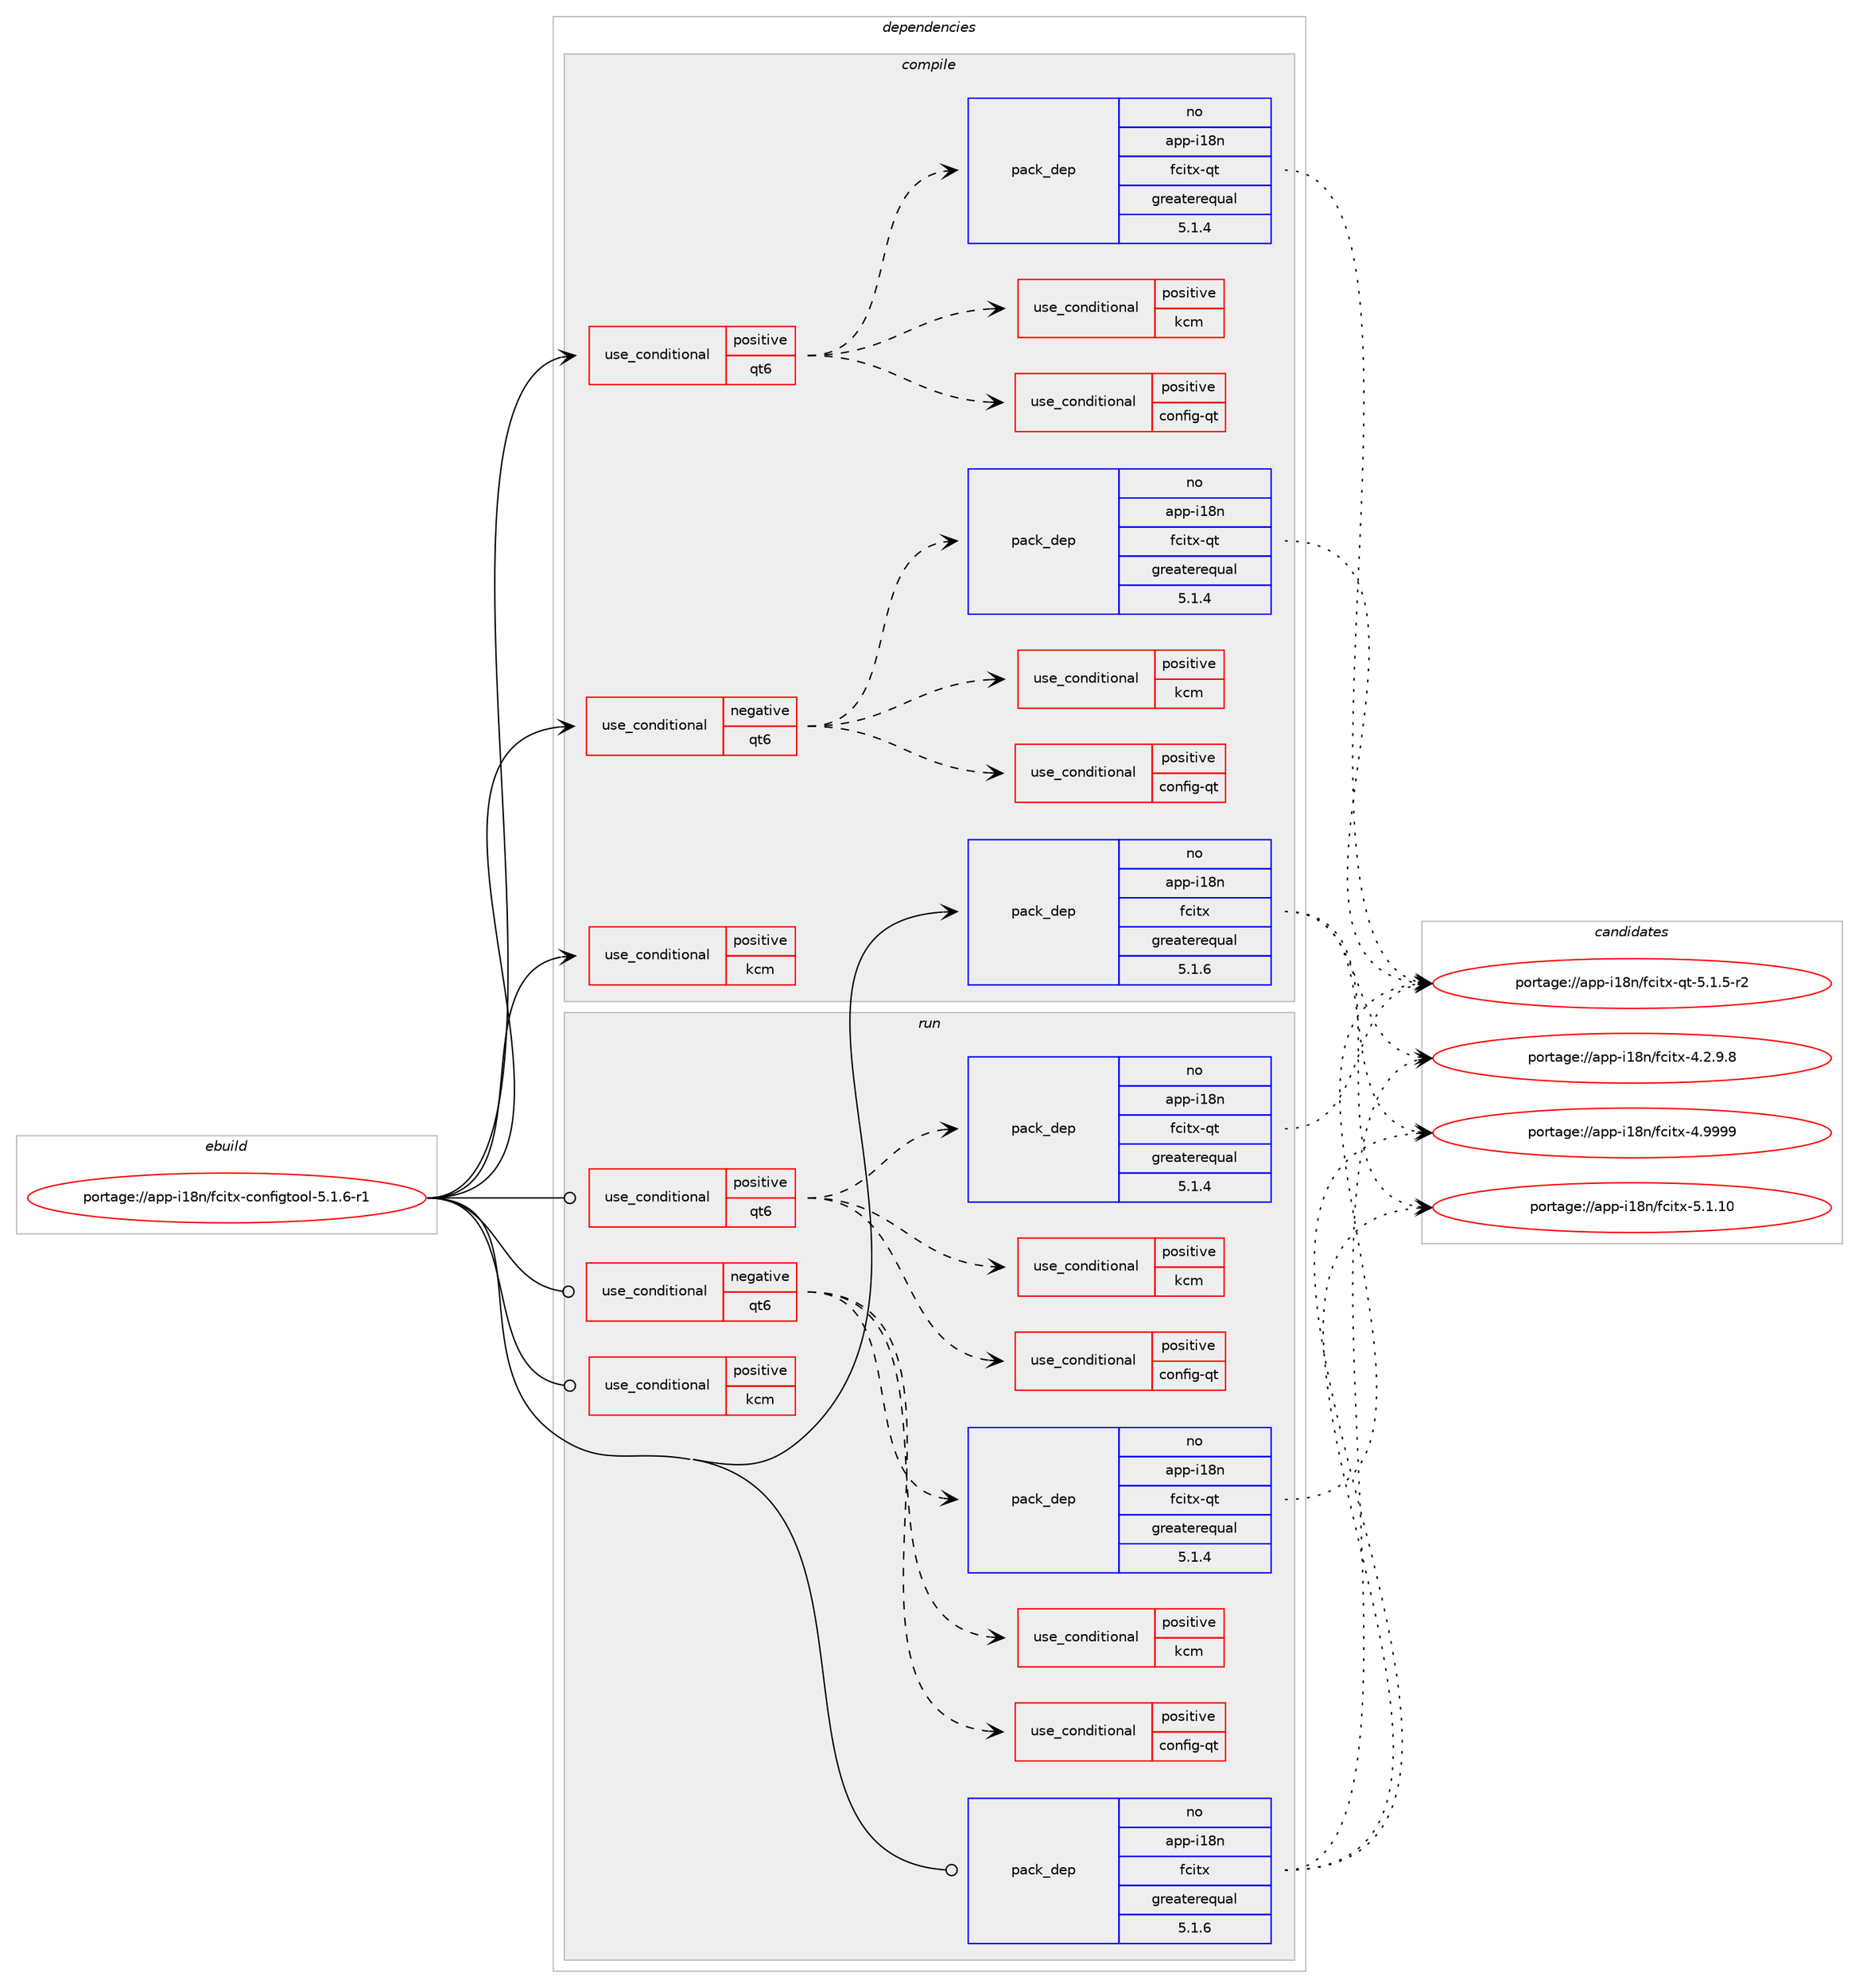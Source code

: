 digraph prolog {

# *************
# Graph options
# *************

newrank=true;
concentrate=true;
compound=true;
graph [rankdir=LR,fontname=Helvetica,fontsize=10,ranksep=1.5];#, ranksep=2.5, nodesep=0.2];
edge  [arrowhead=vee];
node  [fontname=Helvetica,fontsize=10];

# **********
# The ebuild
# **********

subgraph cluster_leftcol {
color=gray;
rank=same;
label=<<i>ebuild</i>>;
id [label="portage://app-i18n/fcitx-configtool-5.1.6-r1", color=red, width=4, href="../app-i18n/fcitx-configtool-5.1.6-r1.svg"];
}

# ****************
# The dependencies
# ****************

subgraph cluster_midcol {
color=gray;
label=<<i>dependencies</i>>;
subgraph cluster_compile {
fillcolor="#eeeeee";
style=filled;
label=<<i>compile</i>>;
subgraph cond10437 {
dependency16632 [label=<<TABLE BORDER="0" CELLBORDER="1" CELLSPACING="0" CELLPADDING="4"><TR><TD ROWSPAN="3" CELLPADDING="10">use_conditional</TD></TR><TR><TD>negative</TD></TR><TR><TD>qt6</TD></TR></TABLE>>, shape=none, color=red];
subgraph pack5853 {
dependency16633 [label=<<TABLE BORDER="0" CELLBORDER="1" CELLSPACING="0" CELLPADDING="4" WIDTH="220"><TR><TD ROWSPAN="6" CELLPADDING="30">pack_dep</TD></TR><TR><TD WIDTH="110">no</TD></TR><TR><TD>app-i18n</TD></TR><TR><TD>fcitx-qt</TD></TR><TR><TD>greaterequal</TD></TR><TR><TD>5.1.4</TD></TR></TABLE>>, shape=none, color=blue];
}
dependency16632:e -> dependency16633:w [weight=20,style="dashed",arrowhead="vee"];
# *** BEGIN UNKNOWN DEPENDENCY TYPE (TODO) ***
# dependency16632 -> package_dependency(portage://app-i18n/fcitx-configtool-5.1.6-r1,install,no,dev-qt,qtconcurrent,none,[,,],[slot(5)],[])
# *** END UNKNOWN DEPENDENCY TYPE (TODO) ***

# *** BEGIN UNKNOWN DEPENDENCY TYPE (TODO) ***
# dependency16632 -> package_dependency(portage://app-i18n/fcitx-configtool-5.1.6-r1,install,no,dev-qt,qtcore,none,[,,],[slot(5)],[])
# *** END UNKNOWN DEPENDENCY TYPE (TODO) ***

# *** BEGIN UNKNOWN DEPENDENCY TYPE (TODO) ***
# dependency16632 -> package_dependency(portage://app-i18n/fcitx-configtool-5.1.6-r1,install,no,dev-qt,qtdbus,none,[,,],[slot(5)],[])
# *** END UNKNOWN DEPENDENCY TYPE (TODO) ***

# *** BEGIN UNKNOWN DEPENDENCY TYPE (TODO) ***
# dependency16632 -> package_dependency(portage://app-i18n/fcitx-configtool-5.1.6-r1,install,no,dev-qt,qtgui,none,[,,],[slot(5)],[])
# *** END UNKNOWN DEPENDENCY TYPE (TODO) ***

# *** BEGIN UNKNOWN DEPENDENCY TYPE (TODO) ***
# dependency16632 -> package_dependency(portage://app-i18n/fcitx-configtool-5.1.6-r1,install,no,dev-qt,qtsvg,none,[,,],[slot(5)],[])
# *** END UNKNOWN DEPENDENCY TYPE (TODO) ***

# *** BEGIN UNKNOWN DEPENDENCY TYPE (TODO) ***
# dependency16632 -> package_dependency(portage://app-i18n/fcitx-configtool-5.1.6-r1,install,no,dev-qt,qtwidgets,none,[,,],[slot(5)],[])
# *** END UNKNOWN DEPENDENCY TYPE (TODO) ***

# *** BEGIN UNKNOWN DEPENDENCY TYPE (TODO) ***
# dependency16632 -> package_dependency(portage://app-i18n/fcitx-configtool-5.1.6-r1,install,no,dev-qt,qtx11extras,none,[,,],[slot(5)],[])
# *** END UNKNOWN DEPENDENCY TYPE (TODO) ***

# *** BEGIN UNKNOWN DEPENDENCY TYPE (TODO) ***
# dependency16632 -> package_dependency(portage://app-i18n/fcitx-configtool-5.1.6-r1,install,no,kde-frameworks,kwidgetsaddons,none,[,,],[slot(5)],[])
# *** END UNKNOWN DEPENDENCY TYPE (TODO) ***

subgraph cond10438 {
dependency16634 [label=<<TABLE BORDER="0" CELLBORDER="1" CELLSPACING="0" CELLPADDING="4"><TR><TD ROWSPAN="3" CELLPADDING="10">use_conditional</TD></TR><TR><TD>positive</TD></TR><TR><TD>config-qt</TD></TR></TABLE>>, shape=none, color=red];
# *** BEGIN UNKNOWN DEPENDENCY TYPE (TODO) ***
# dependency16634 -> package_dependency(portage://app-i18n/fcitx-configtool-5.1.6-r1,install,no,kde-frameworks,kitemviews,none,[,,],[slot(5)],[])
# *** END UNKNOWN DEPENDENCY TYPE (TODO) ***

}
dependency16632:e -> dependency16634:w [weight=20,style="dashed",arrowhead="vee"];
subgraph cond10439 {
dependency16635 [label=<<TABLE BORDER="0" CELLBORDER="1" CELLSPACING="0" CELLPADDING="4"><TR><TD ROWSPAN="3" CELLPADDING="10">use_conditional</TD></TR><TR><TD>positive</TD></TR><TR><TD>kcm</TD></TR></TABLE>>, shape=none, color=red];
# *** BEGIN UNKNOWN DEPENDENCY TYPE (TODO) ***
# dependency16635 -> package_dependency(portage://app-i18n/fcitx-configtool-5.1.6-r1,install,no,dev-qt,qtquickcontrols2,none,[,,],[slot(5)],[])
# *** END UNKNOWN DEPENDENCY TYPE (TODO) ***

# *** BEGIN UNKNOWN DEPENDENCY TYPE (TODO) ***
# dependency16635 -> package_dependency(portage://app-i18n/fcitx-configtool-5.1.6-r1,install,no,kde-frameworks,kcoreaddons,none,[,,],[slot(5)],[])
# *** END UNKNOWN DEPENDENCY TYPE (TODO) ***

# *** BEGIN UNKNOWN DEPENDENCY TYPE (TODO) ***
# dependency16635 -> package_dependency(portage://app-i18n/fcitx-configtool-5.1.6-r1,install,no,kde-frameworks,kdeclarative,none,[,,],[slot(5)],[])
# *** END UNKNOWN DEPENDENCY TYPE (TODO) ***

# *** BEGIN UNKNOWN DEPENDENCY TYPE (TODO) ***
# dependency16635 -> package_dependency(portage://app-i18n/fcitx-configtool-5.1.6-r1,install,no,kde-frameworks,ki18n,none,[,,],[slot(5)],[])
# *** END UNKNOWN DEPENDENCY TYPE (TODO) ***

# *** BEGIN UNKNOWN DEPENDENCY TYPE (TODO) ***
# dependency16635 -> package_dependency(portage://app-i18n/fcitx-configtool-5.1.6-r1,install,no,kde-frameworks,kiconthemes,none,[,,],[slot(5)],[])
# *** END UNKNOWN DEPENDENCY TYPE (TODO) ***

# *** BEGIN UNKNOWN DEPENDENCY TYPE (TODO) ***
# dependency16635 -> package_dependency(portage://app-i18n/fcitx-configtool-5.1.6-r1,install,no,kde-frameworks,kirigami,none,[,,],[slot(5)],[])
# *** END UNKNOWN DEPENDENCY TYPE (TODO) ***

# *** BEGIN UNKNOWN DEPENDENCY TYPE (TODO) ***
# dependency16635 -> package_dependency(portage://app-i18n/fcitx-configtool-5.1.6-r1,install,no,kde-frameworks,kpackage,none,[,,],[slot(5)],[])
# *** END UNKNOWN DEPENDENCY TYPE (TODO) ***

# *** BEGIN UNKNOWN DEPENDENCY TYPE (TODO) ***
# dependency16635 -> package_dependency(portage://app-i18n/fcitx-configtool-5.1.6-r1,install,no,kde-plasma,libplasma,none,[,,],[slot(5)],[])
# *** END UNKNOWN DEPENDENCY TYPE (TODO) ***

}
dependency16632:e -> dependency16635:w [weight=20,style="dashed",arrowhead="vee"];
}
id:e -> dependency16632:w [weight=20,style="solid",arrowhead="vee"];
subgraph cond10440 {
dependency16636 [label=<<TABLE BORDER="0" CELLBORDER="1" CELLSPACING="0" CELLPADDING="4"><TR><TD ROWSPAN="3" CELLPADDING="10">use_conditional</TD></TR><TR><TD>positive</TD></TR><TR><TD>kcm</TD></TR></TABLE>>, shape=none, color=red];
# *** BEGIN UNKNOWN DEPENDENCY TYPE (TODO) ***
# dependency16636 -> package_dependency(portage://app-i18n/fcitx-configtool-5.1.6-r1,install,no,x11-libs,libxkbcommon,none,[,,],[],[])
# *** END UNKNOWN DEPENDENCY TYPE (TODO) ***

}
id:e -> dependency16636:w [weight=20,style="solid",arrowhead="vee"];
subgraph cond10441 {
dependency16637 [label=<<TABLE BORDER="0" CELLBORDER="1" CELLSPACING="0" CELLPADDING="4"><TR><TD ROWSPAN="3" CELLPADDING="10">use_conditional</TD></TR><TR><TD>positive</TD></TR><TR><TD>qt6</TD></TR></TABLE>>, shape=none, color=red];
subgraph pack5854 {
dependency16638 [label=<<TABLE BORDER="0" CELLBORDER="1" CELLSPACING="0" CELLPADDING="4" WIDTH="220"><TR><TD ROWSPAN="6" CELLPADDING="30">pack_dep</TD></TR><TR><TD WIDTH="110">no</TD></TR><TR><TD>app-i18n</TD></TR><TR><TD>fcitx-qt</TD></TR><TR><TD>greaterequal</TD></TR><TR><TD>5.1.4</TD></TR></TABLE>>, shape=none, color=blue];
}
dependency16637:e -> dependency16638:w [weight=20,style="dashed",arrowhead="vee"];
# *** BEGIN UNKNOWN DEPENDENCY TYPE (TODO) ***
# dependency16637 -> package_dependency(portage://app-i18n/fcitx-configtool-5.1.6-r1,install,no,dev-qt,qtbase,none,[,,],[slot(6)],[use(enable(concurrent),none),use(enable(dbus),none),use(enable(gui),none),use(enable(widgets),none)])
# *** END UNKNOWN DEPENDENCY TYPE (TODO) ***

# *** BEGIN UNKNOWN DEPENDENCY TYPE (TODO) ***
# dependency16637 -> package_dependency(portage://app-i18n/fcitx-configtool-5.1.6-r1,install,no,dev-qt,qtsvg,none,[,,],[slot(6)],[])
# *** END UNKNOWN DEPENDENCY TYPE (TODO) ***

# *** BEGIN UNKNOWN DEPENDENCY TYPE (TODO) ***
# dependency16637 -> package_dependency(portage://app-i18n/fcitx-configtool-5.1.6-r1,install,no,kde-frameworks,kwidgetsaddons,none,[,,],[slot(6)],[])
# *** END UNKNOWN DEPENDENCY TYPE (TODO) ***

subgraph cond10442 {
dependency16639 [label=<<TABLE BORDER="0" CELLBORDER="1" CELLSPACING="0" CELLPADDING="4"><TR><TD ROWSPAN="3" CELLPADDING="10">use_conditional</TD></TR><TR><TD>positive</TD></TR><TR><TD>config-qt</TD></TR></TABLE>>, shape=none, color=red];
# *** BEGIN UNKNOWN DEPENDENCY TYPE (TODO) ***
# dependency16639 -> package_dependency(portage://app-i18n/fcitx-configtool-5.1.6-r1,install,no,kde-frameworks,kitemviews,none,[,,],[slot(6)],[])
# *** END UNKNOWN DEPENDENCY TYPE (TODO) ***

}
dependency16637:e -> dependency16639:w [weight=20,style="dashed",arrowhead="vee"];
subgraph cond10443 {
dependency16640 [label=<<TABLE BORDER="0" CELLBORDER="1" CELLSPACING="0" CELLPADDING="4"><TR><TD ROWSPAN="3" CELLPADDING="10">use_conditional</TD></TR><TR><TD>positive</TD></TR><TR><TD>kcm</TD></TR></TABLE>>, shape=none, color=red];
# *** BEGIN UNKNOWN DEPENDENCY TYPE (TODO) ***
# dependency16640 -> package_dependency(portage://app-i18n/fcitx-configtool-5.1.6-r1,install,no,dev-qt,qtdeclarative,none,[,,],[slot(6)],[])
# *** END UNKNOWN DEPENDENCY TYPE (TODO) ***

# *** BEGIN UNKNOWN DEPENDENCY TYPE (TODO) ***
# dependency16640 -> package_dependency(portage://app-i18n/fcitx-configtool-5.1.6-r1,install,no,kde-frameworks,kcoreaddons,none,[,,],[slot(6)],[])
# *** END UNKNOWN DEPENDENCY TYPE (TODO) ***

# *** BEGIN UNKNOWN DEPENDENCY TYPE (TODO) ***
# dependency16640 -> package_dependency(portage://app-i18n/fcitx-configtool-5.1.6-r1,install,no,kde-frameworks,kdeclarative,none,[,,],[slot(6)],[])
# *** END UNKNOWN DEPENDENCY TYPE (TODO) ***

# *** BEGIN UNKNOWN DEPENDENCY TYPE (TODO) ***
# dependency16640 -> package_dependency(portage://app-i18n/fcitx-configtool-5.1.6-r1,install,no,kde-frameworks,ki18n,none,[,,],[slot(6)],[])
# *** END UNKNOWN DEPENDENCY TYPE (TODO) ***

# *** BEGIN UNKNOWN DEPENDENCY TYPE (TODO) ***
# dependency16640 -> package_dependency(portage://app-i18n/fcitx-configtool-5.1.6-r1,install,no,kde-frameworks,kiconthemes,none,[,,],[slot(6)],[])
# *** END UNKNOWN DEPENDENCY TYPE (TODO) ***

# *** BEGIN UNKNOWN DEPENDENCY TYPE (TODO) ***
# dependency16640 -> package_dependency(portage://app-i18n/fcitx-configtool-5.1.6-r1,install,no,kde-frameworks,kirigami,none,[,,],[slot(6)],[])
# *** END UNKNOWN DEPENDENCY TYPE (TODO) ***

# *** BEGIN UNKNOWN DEPENDENCY TYPE (TODO) ***
# dependency16640 -> package_dependency(portage://app-i18n/fcitx-configtool-5.1.6-r1,install,no,kde-frameworks,kpackage,none,[,,],[slot(6)],[])
# *** END UNKNOWN DEPENDENCY TYPE (TODO) ***

# *** BEGIN UNKNOWN DEPENDENCY TYPE (TODO) ***
# dependency16640 -> package_dependency(portage://app-i18n/fcitx-configtool-5.1.6-r1,install,no,kde-frameworks,ksvg,none,[,,],[slot(6)],[])
# *** END UNKNOWN DEPENDENCY TYPE (TODO) ***

# *** BEGIN UNKNOWN DEPENDENCY TYPE (TODO) ***
# dependency16640 -> package_dependency(portage://app-i18n/fcitx-configtool-5.1.6-r1,install,no,kde-frameworks,kcmutils,none,[,,],[slot(6)],[])
# *** END UNKNOWN DEPENDENCY TYPE (TODO) ***

# *** BEGIN UNKNOWN DEPENDENCY TYPE (TODO) ***
# dependency16640 -> package_dependency(portage://app-i18n/fcitx-configtool-5.1.6-r1,install,no,kde-plasma,libplasma,none,[,,],[slot(6)],[])
# *** END UNKNOWN DEPENDENCY TYPE (TODO) ***

}
dependency16637:e -> dependency16640:w [weight=20,style="dashed",arrowhead="vee"];
}
id:e -> dependency16637:w [weight=20,style="solid",arrowhead="vee"];
subgraph pack5855 {
dependency16641 [label=<<TABLE BORDER="0" CELLBORDER="1" CELLSPACING="0" CELLPADDING="4" WIDTH="220"><TR><TD ROWSPAN="6" CELLPADDING="30">pack_dep</TD></TR><TR><TD WIDTH="110">no</TD></TR><TR><TD>app-i18n</TD></TR><TR><TD>fcitx</TD></TR><TR><TD>greaterequal</TD></TR><TR><TD>5.1.6</TD></TR></TABLE>>, shape=none, color=blue];
}
id:e -> dependency16641:w [weight=20,style="solid",arrowhead="vee"];
# *** BEGIN UNKNOWN DEPENDENCY TYPE (TODO) ***
# id -> package_dependency(portage://app-i18n/fcitx-configtool-5.1.6-r1,install,no,app-text,iso-codes,none,[,,],[],[])
# *** END UNKNOWN DEPENDENCY TYPE (TODO) ***

# *** BEGIN UNKNOWN DEPENDENCY TYPE (TODO) ***
# id -> package_dependency(portage://app-i18n/fcitx-configtool-5.1.6-r1,install,no,sys-devel,gettext,none,[,,],[],[])
# *** END UNKNOWN DEPENDENCY TYPE (TODO) ***

# *** BEGIN UNKNOWN DEPENDENCY TYPE (TODO) ***
# id -> package_dependency(portage://app-i18n/fcitx-configtool-5.1.6-r1,install,no,virtual,libintl,none,[,,],[],[])
# *** END UNKNOWN DEPENDENCY TYPE (TODO) ***

# *** BEGIN UNKNOWN DEPENDENCY TYPE (TODO) ***
# id -> package_dependency(portage://app-i18n/fcitx-configtool-5.1.6-r1,install,no,x11-libs,libX11,none,[,,],[],[])
# *** END UNKNOWN DEPENDENCY TYPE (TODO) ***

# *** BEGIN UNKNOWN DEPENDENCY TYPE (TODO) ***
# id -> package_dependency(portage://app-i18n/fcitx-configtool-5.1.6-r1,install,no,x11-libs,libxkbfile,none,[,,],[],[])
# *** END UNKNOWN DEPENDENCY TYPE (TODO) ***

# *** BEGIN UNKNOWN DEPENDENCY TYPE (TODO) ***
# id -> package_dependency(portage://app-i18n/fcitx-configtool-5.1.6-r1,install,no,x11-misc,xkeyboard-config,none,[,,],[],[])
# *** END UNKNOWN DEPENDENCY TYPE (TODO) ***

}
subgraph cluster_compileandrun {
fillcolor="#eeeeee";
style=filled;
label=<<i>compile and run</i>>;
}
subgraph cluster_run {
fillcolor="#eeeeee";
style=filled;
label=<<i>run</i>>;
subgraph cond10444 {
dependency16642 [label=<<TABLE BORDER="0" CELLBORDER="1" CELLSPACING="0" CELLPADDING="4"><TR><TD ROWSPAN="3" CELLPADDING="10">use_conditional</TD></TR><TR><TD>negative</TD></TR><TR><TD>qt6</TD></TR></TABLE>>, shape=none, color=red];
subgraph pack5856 {
dependency16643 [label=<<TABLE BORDER="0" CELLBORDER="1" CELLSPACING="0" CELLPADDING="4" WIDTH="220"><TR><TD ROWSPAN="6" CELLPADDING="30">pack_dep</TD></TR><TR><TD WIDTH="110">no</TD></TR><TR><TD>app-i18n</TD></TR><TR><TD>fcitx-qt</TD></TR><TR><TD>greaterequal</TD></TR><TR><TD>5.1.4</TD></TR></TABLE>>, shape=none, color=blue];
}
dependency16642:e -> dependency16643:w [weight=20,style="dashed",arrowhead="vee"];
# *** BEGIN UNKNOWN DEPENDENCY TYPE (TODO) ***
# dependency16642 -> package_dependency(portage://app-i18n/fcitx-configtool-5.1.6-r1,run,no,dev-qt,qtconcurrent,none,[,,],[slot(5)],[])
# *** END UNKNOWN DEPENDENCY TYPE (TODO) ***

# *** BEGIN UNKNOWN DEPENDENCY TYPE (TODO) ***
# dependency16642 -> package_dependency(portage://app-i18n/fcitx-configtool-5.1.6-r1,run,no,dev-qt,qtcore,none,[,,],[slot(5)],[])
# *** END UNKNOWN DEPENDENCY TYPE (TODO) ***

# *** BEGIN UNKNOWN DEPENDENCY TYPE (TODO) ***
# dependency16642 -> package_dependency(portage://app-i18n/fcitx-configtool-5.1.6-r1,run,no,dev-qt,qtdbus,none,[,,],[slot(5)],[])
# *** END UNKNOWN DEPENDENCY TYPE (TODO) ***

# *** BEGIN UNKNOWN DEPENDENCY TYPE (TODO) ***
# dependency16642 -> package_dependency(portage://app-i18n/fcitx-configtool-5.1.6-r1,run,no,dev-qt,qtgui,none,[,,],[slot(5)],[])
# *** END UNKNOWN DEPENDENCY TYPE (TODO) ***

# *** BEGIN UNKNOWN DEPENDENCY TYPE (TODO) ***
# dependency16642 -> package_dependency(portage://app-i18n/fcitx-configtool-5.1.6-r1,run,no,dev-qt,qtsvg,none,[,,],[slot(5)],[])
# *** END UNKNOWN DEPENDENCY TYPE (TODO) ***

# *** BEGIN UNKNOWN DEPENDENCY TYPE (TODO) ***
# dependency16642 -> package_dependency(portage://app-i18n/fcitx-configtool-5.1.6-r1,run,no,dev-qt,qtwidgets,none,[,,],[slot(5)],[])
# *** END UNKNOWN DEPENDENCY TYPE (TODO) ***

# *** BEGIN UNKNOWN DEPENDENCY TYPE (TODO) ***
# dependency16642 -> package_dependency(portage://app-i18n/fcitx-configtool-5.1.6-r1,run,no,dev-qt,qtx11extras,none,[,,],[slot(5)],[])
# *** END UNKNOWN DEPENDENCY TYPE (TODO) ***

# *** BEGIN UNKNOWN DEPENDENCY TYPE (TODO) ***
# dependency16642 -> package_dependency(portage://app-i18n/fcitx-configtool-5.1.6-r1,run,no,kde-frameworks,kwidgetsaddons,none,[,,],[slot(5)],[])
# *** END UNKNOWN DEPENDENCY TYPE (TODO) ***

subgraph cond10445 {
dependency16644 [label=<<TABLE BORDER="0" CELLBORDER="1" CELLSPACING="0" CELLPADDING="4"><TR><TD ROWSPAN="3" CELLPADDING="10">use_conditional</TD></TR><TR><TD>positive</TD></TR><TR><TD>config-qt</TD></TR></TABLE>>, shape=none, color=red];
# *** BEGIN UNKNOWN DEPENDENCY TYPE (TODO) ***
# dependency16644 -> package_dependency(portage://app-i18n/fcitx-configtool-5.1.6-r1,run,no,kde-frameworks,kitemviews,none,[,,],[slot(5)],[])
# *** END UNKNOWN DEPENDENCY TYPE (TODO) ***

}
dependency16642:e -> dependency16644:w [weight=20,style="dashed",arrowhead="vee"];
subgraph cond10446 {
dependency16645 [label=<<TABLE BORDER="0" CELLBORDER="1" CELLSPACING="0" CELLPADDING="4"><TR><TD ROWSPAN="3" CELLPADDING="10">use_conditional</TD></TR><TR><TD>positive</TD></TR><TR><TD>kcm</TD></TR></TABLE>>, shape=none, color=red];
# *** BEGIN UNKNOWN DEPENDENCY TYPE (TODO) ***
# dependency16645 -> package_dependency(portage://app-i18n/fcitx-configtool-5.1.6-r1,run,no,dev-qt,qtquickcontrols2,none,[,,],[slot(5)],[])
# *** END UNKNOWN DEPENDENCY TYPE (TODO) ***

# *** BEGIN UNKNOWN DEPENDENCY TYPE (TODO) ***
# dependency16645 -> package_dependency(portage://app-i18n/fcitx-configtool-5.1.6-r1,run,no,kde-frameworks,kcoreaddons,none,[,,],[slot(5)],[])
# *** END UNKNOWN DEPENDENCY TYPE (TODO) ***

# *** BEGIN UNKNOWN DEPENDENCY TYPE (TODO) ***
# dependency16645 -> package_dependency(portage://app-i18n/fcitx-configtool-5.1.6-r1,run,no,kde-frameworks,kdeclarative,none,[,,],[slot(5)],[])
# *** END UNKNOWN DEPENDENCY TYPE (TODO) ***

# *** BEGIN UNKNOWN DEPENDENCY TYPE (TODO) ***
# dependency16645 -> package_dependency(portage://app-i18n/fcitx-configtool-5.1.6-r1,run,no,kde-frameworks,ki18n,none,[,,],[slot(5)],[])
# *** END UNKNOWN DEPENDENCY TYPE (TODO) ***

# *** BEGIN UNKNOWN DEPENDENCY TYPE (TODO) ***
# dependency16645 -> package_dependency(portage://app-i18n/fcitx-configtool-5.1.6-r1,run,no,kde-frameworks,kiconthemes,none,[,,],[slot(5)],[])
# *** END UNKNOWN DEPENDENCY TYPE (TODO) ***

# *** BEGIN UNKNOWN DEPENDENCY TYPE (TODO) ***
# dependency16645 -> package_dependency(portage://app-i18n/fcitx-configtool-5.1.6-r1,run,no,kde-frameworks,kirigami,none,[,,],[slot(5)],[])
# *** END UNKNOWN DEPENDENCY TYPE (TODO) ***

# *** BEGIN UNKNOWN DEPENDENCY TYPE (TODO) ***
# dependency16645 -> package_dependency(portage://app-i18n/fcitx-configtool-5.1.6-r1,run,no,kde-frameworks,kpackage,none,[,,],[slot(5)],[])
# *** END UNKNOWN DEPENDENCY TYPE (TODO) ***

# *** BEGIN UNKNOWN DEPENDENCY TYPE (TODO) ***
# dependency16645 -> package_dependency(portage://app-i18n/fcitx-configtool-5.1.6-r1,run,no,kde-plasma,libplasma,none,[,,],[slot(5)],[])
# *** END UNKNOWN DEPENDENCY TYPE (TODO) ***

}
dependency16642:e -> dependency16645:w [weight=20,style="dashed",arrowhead="vee"];
}
id:e -> dependency16642:w [weight=20,style="solid",arrowhead="odot"];
subgraph cond10447 {
dependency16646 [label=<<TABLE BORDER="0" CELLBORDER="1" CELLSPACING="0" CELLPADDING="4"><TR><TD ROWSPAN="3" CELLPADDING="10">use_conditional</TD></TR><TR><TD>positive</TD></TR><TR><TD>kcm</TD></TR></TABLE>>, shape=none, color=red];
# *** BEGIN UNKNOWN DEPENDENCY TYPE (TODO) ***
# dependency16646 -> package_dependency(portage://app-i18n/fcitx-configtool-5.1.6-r1,run,no,x11-libs,libxkbcommon,none,[,,],[],[])
# *** END UNKNOWN DEPENDENCY TYPE (TODO) ***

}
id:e -> dependency16646:w [weight=20,style="solid",arrowhead="odot"];
subgraph cond10448 {
dependency16647 [label=<<TABLE BORDER="0" CELLBORDER="1" CELLSPACING="0" CELLPADDING="4"><TR><TD ROWSPAN="3" CELLPADDING="10">use_conditional</TD></TR><TR><TD>positive</TD></TR><TR><TD>qt6</TD></TR></TABLE>>, shape=none, color=red];
subgraph pack5857 {
dependency16648 [label=<<TABLE BORDER="0" CELLBORDER="1" CELLSPACING="0" CELLPADDING="4" WIDTH="220"><TR><TD ROWSPAN="6" CELLPADDING="30">pack_dep</TD></TR><TR><TD WIDTH="110">no</TD></TR><TR><TD>app-i18n</TD></TR><TR><TD>fcitx-qt</TD></TR><TR><TD>greaterequal</TD></TR><TR><TD>5.1.4</TD></TR></TABLE>>, shape=none, color=blue];
}
dependency16647:e -> dependency16648:w [weight=20,style="dashed",arrowhead="vee"];
# *** BEGIN UNKNOWN DEPENDENCY TYPE (TODO) ***
# dependency16647 -> package_dependency(portage://app-i18n/fcitx-configtool-5.1.6-r1,run,no,dev-qt,qtbase,none,[,,],[slot(6)],[use(enable(concurrent),none),use(enable(dbus),none),use(enable(gui),none),use(enable(widgets),none)])
# *** END UNKNOWN DEPENDENCY TYPE (TODO) ***

# *** BEGIN UNKNOWN DEPENDENCY TYPE (TODO) ***
# dependency16647 -> package_dependency(portage://app-i18n/fcitx-configtool-5.1.6-r1,run,no,dev-qt,qtsvg,none,[,,],[slot(6)],[])
# *** END UNKNOWN DEPENDENCY TYPE (TODO) ***

# *** BEGIN UNKNOWN DEPENDENCY TYPE (TODO) ***
# dependency16647 -> package_dependency(portage://app-i18n/fcitx-configtool-5.1.6-r1,run,no,kde-frameworks,kwidgetsaddons,none,[,,],[slot(6)],[])
# *** END UNKNOWN DEPENDENCY TYPE (TODO) ***

subgraph cond10449 {
dependency16649 [label=<<TABLE BORDER="0" CELLBORDER="1" CELLSPACING="0" CELLPADDING="4"><TR><TD ROWSPAN="3" CELLPADDING="10">use_conditional</TD></TR><TR><TD>positive</TD></TR><TR><TD>config-qt</TD></TR></TABLE>>, shape=none, color=red];
# *** BEGIN UNKNOWN DEPENDENCY TYPE (TODO) ***
# dependency16649 -> package_dependency(portage://app-i18n/fcitx-configtool-5.1.6-r1,run,no,kde-frameworks,kitemviews,none,[,,],[slot(6)],[])
# *** END UNKNOWN DEPENDENCY TYPE (TODO) ***

}
dependency16647:e -> dependency16649:w [weight=20,style="dashed",arrowhead="vee"];
subgraph cond10450 {
dependency16650 [label=<<TABLE BORDER="0" CELLBORDER="1" CELLSPACING="0" CELLPADDING="4"><TR><TD ROWSPAN="3" CELLPADDING="10">use_conditional</TD></TR><TR><TD>positive</TD></TR><TR><TD>kcm</TD></TR></TABLE>>, shape=none, color=red];
# *** BEGIN UNKNOWN DEPENDENCY TYPE (TODO) ***
# dependency16650 -> package_dependency(portage://app-i18n/fcitx-configtool-5.1.6-r1,run,no,dev-qt,qtdeclarative,none,[,,],[slot(6)],[])
# *** END UNKNOWN DEPENDENCY TYPE (TODO) ***

# *** BEGIN UNKNOWN DEPENDENCY TYPE (TODO) ***
# dependency16650 -> package_dependency(portage://app-i18n/fcitx-configtool-5.1.6-r1,run,no,kde-frameworks,kcoreaddons,none,[,,],[slot(6)],[])
# *** END UNKNOWN DEPENDENCY TYPE (TODO) ***

# *** BEGIN UNKNOWN DEPENDENCY TYPE (TODO) ***
# dependency16650 -> package_dependency(portage://app-i18n/fcitx-configtool-5.1.6-r1,run,no,kde-frameworks,kdeclarative,none,[,,],[slot(6)],[])
# *** END UNKNOWN DEPENDENCY TYPE (TODO) ***

# *** BEGIN UNKNOWN DEPENDENCY TYPE (TODO) ***
# dependency16650 -> package_dependency(portage://app-i18n/fcitx-configtool-5.1.6-r1,run,no,kde-frameworks,ki18n,none,[,,],[slot(6)],[])
# *** END UNKNOWN DEPENDENCY TYPE (TODO) ***

# *** BEGIN UNKNOWN DEPENDENCY TYPE (TODO) ***
# dependency16650 -> package_dependency(portage://app-i18n/fcitx-configtool-5.1.6-r1,run,no,kde-frameworks,kiconthemes,none,[,,],[slot(6)],[])
# *** END UNKNOWN DEPENDENCY TYPE (TODO) ***

# *** BEGIN UNKNOWN DEPENDENCY TYPE (TODO) ***
# dependency16650 -> package_dependency(portage://app-i18n/fcitx-configtool-5.1.6-r1,run,no,kde-frameworks,kirigami,none,[,,],[slot(6)],[])
# *** END UNKNOWN DEPENDENCY TYPE (TODO) ***

# *** BEGIN UNKNOWN DEPENDENCY TYPE (TODO) ***
# dependency16650 -> package_dependency(portage://app-i18n/fcitx-configtool-5.1.6-r1,run,no,kde-frameworks,kpackage,none,[,,],[slot(6)],[])
# *** END UNKNOWN DEPENDENCY TYPE (TODO) ***

# *** BEGIN UNKNOWN DEPENDENCY TYPE (TODO) ***
# dependency16650 -> package_dependency(portage://app-i18n/fcitx-configtool-5.1.6-r1,run,no,kde-frameworks,ksvg,none,[,,],[slot(6)],[])
# *** END UNKNOWN DEPENDENCY TYPE (TODO) ***

# *** BEGIN UNKNOWN DEPENDENCY TYPE (TODO) ***
# dependency16650 -> package_dependency(portage://app-i18n/fcitx-configtool-5.1.6-r1,run,no,kde-frameworks,kcmutils,none,[,,],[slot(6)],[])
# *** END UNKNOWN DEPENDENCY TYPE (TODO) ***

# *** BEGIN UNKNOWN DEPENDENCY TYPE (TODO) ***
# dependency16650 -> package_dependency(portage://app-i18n/fcitx-configtool-5.1.6-r1,run,no,kde-plasma,libplasma,none,[,,],[slot(6)],[])
# *** END UNKNOWN DEPENDENCY TYPE (TODO) ***

}
dependency16647:e -> dependency16650:w [weight=20,style="dashed",arrowhead="vee"];
}
id:e -> dependency16647:w [weight=20,style="solid",arrowhead="odot"];
subgraph pack5858 {
dependency16651 [label=<<TABLE BORDER="0" CELLBORDER="1" CELLSPACING="0" CELLPADDING="4" WIDTH="220"><TR><TD ROWSPAN="6" CELLPADDING="30">pack_dep</TD></TR><TR><TD WIDTH="110">no</TD></TR><TR><TD>app-i18n</TD></TR><TR><TD>fcitx</TD></TR><TR><TD>greaterequal</TD></TR><TR><TD>5.1.6</TD></TR></TABLE>>, shape=none, color=blue];
}
id:e -> dependency16651:w [weight=20,style="solid",arrowhead="odot"];
# *** BEGIN UNKNOWN DEPENDENCY TYPE (TODO) ***
# id -> package_dependency(portage://app-i18n/fcitx-configtool-5.1.6-r1,run,no,app-text,iso-codes,none,[,,],[],[])
# *** END UNKNOWN DEPENDENCY TYPE (TODO) ***

# *** BEGIN UNKNOWN DEPENDENCY TYPE (TODO) ***
# id -> package_dependency(portage://app-i18n/fcitx-configtool-5.1.6-r1,run,no,sys-devel,gettext,none,[,,],[],[])
# *** END UNKNOWN DEPENDENCY TYPE (TODO) ***

# *** BEGIN UNKNOWN DEPENDENCY TYPE (TODO) ***
# id -> package_dependency(portage://app-i18n/fcitx-configtool-5.1.6-r1,run,no,virtual,libintl,none,[,,],[],[])
# *** END UNKNOWN DEPENDENCY TYPE (TODO) ***

# *** BEGIN UNKNOWN DEPENDENCY TYPE (TODO) ***
# id -> package_dependency(portage://app-i18n/fcitx-configtool-5.1.6-r1,run,no,x11-libs,libX11,none,[,,],[],[])
# *** END UNKNOWN DEPENDENCY TYPE (TODO) ***

# *** BEGIN UNKNOWN DEPENDENCY TYPE (TODO) ***
# id -> package_dependency(portage://app-i18n/fcitx-configtool-5.1.6-r1,run,no,x11-libs,libxkbfile,none,[,,],[],[])
# *** END UNKNOWN DEPENDENCY TYPE (TODO) ***

# *** BEGIN UNKNOWN DEPENDENCY TYPE (TODO) ***
# id -> package_dependency(portage://app-i18n/fcitx-configtool-5.1.6-r1,run,no,x11-misc,xkeyboard-config,none,[,,],[],[])
# *** END UNKNOWN DEPENDENCY TYPE (TODO) ***

}
}

# **************
# The candidates
# **************

subgraph cluster_choices {
rank=same;
color=gray;
label=<<i>candidates</i>>;

subgraph choice5853 {
color=black;
nodesep=1;
choice971121124510549561104710299105116120451131164553464946534511450 [label="portage://app-i18n/fcitx-qt-5.1.5-r2", color=red, width=4,href="../app-i18n/fcitx-qt-5.1.5-r2.svg"];
dependency16633:e -> choice971121124510549561104710299105116120451131164553464946534511450:w [style=dotted,weight="100"];
}
subgraph choice5854 {
color=black;
nodesep=1;
choice971121124510549561104710299105116120451131164553464946534511450 [label="portage://app-i18n/fcitx-qt-5.1.5-r2", color=red, width=4,href="../app-i18n/fcitx-qt-5.1.5-r2.svg"];
dependency16638:e -> choice971121124510549561104710299105116120451131164553464946534511450:w [style=dotted,weight="100"];
}
subgraph choice5855 {
color=black;
nodesep=1;
choice9711211245105495611047102991051161204552465046574656 [label="portage://app-i18n/fcitx-4.2.9.8", color=red, width=4,href="../app-i18n/fcitx-4.2.9.8.svg"];
choice97112112451054956110471029910511612045524657575757 [label="portage://app-i18n/fcitx-4.9999", color=red, width=4,href="../app-i18n/fcitx-4.9999.svg"];
choice97112112451054956110471029910511612045534649464948 [label="portage://app-i18n/fcitx-5.1.10", color=red, width=4,href="../app-i18n/fcitx-5.1.10.svg"];
dependency16641:e -> choice9711211245105495611047102991051161204552465046574656:w [style=dotted,weight="100"];
dependency16641:e -> choice97112112451054956110471029910511612045524657575757:w [style=dotted,weight="100"];
dependency16641:e -> choice97112112451054956110471029910511612045534649464948:w [style=dotted,weight="100"];
}
subgraph choice5856 {
color=black;
nodesep=1;
choice971121124510549561104710299105116120451131164553464946534511450 [label="portage://app-i18n/fcitx-qt-5.1.5-r2", color=red, width=4,href="../app-i18n/fcitx-qt-5.1.5-r2.svg"];
dependency16643:e -> choice971121124510549561104710299105116120451131164553464946534511450:w [style=dotted,weight="100"];
}
subgraph choice5857 {
color=black;
nodesep=1;
choice971121124510549561104710299105116120451131164553464946534511450 [label="portage://app-i18n/fcitx-qt-5.1.5-r2", color=red, width=4,href="../app-i18n/fcitx-qt-5.1.5-r2.svg"];
dependency16648:e -> choice971121124510549561104710299105116120451131164553464946534511450:w [style=dotted,weight="100"];
}
subgraph choice5858 {
color=black;
nodesep=1;
choice9711211245105495611047102991051161204552465046574656 [label="portage://app-i18n/fcitx-4.2.9.8", color=red, width=4,href="../app-i18n/fcitx-4.2.9.8.svg"];
choice97112112451054956110471029910511612045524657575757 [label="portage://app-i18n/fcitx-4.9999", color=red, width=4,href="../app-i18n/fcitx-4.9999.svg"];
choice97112112451054956110471029910511612045534649464948 [label="portage://app-i18n/fcitx-5.1.10", color=red, width=4,href="../app-i18n/fcitx-5.1.10.svg"];
dependency16651:e -> choice9711211245105495611047102991051161204552465046574656:w [style=dotted,weight="100"];
dependency16651:e -> choice97112112451054956110471029910511612045524657575757:w [style=dotted,weight="100"];
dependency16651:e -> choice97112112451054956110471029910511612045534649464948:w [style=dotted,weight="100"];
}
}

}
